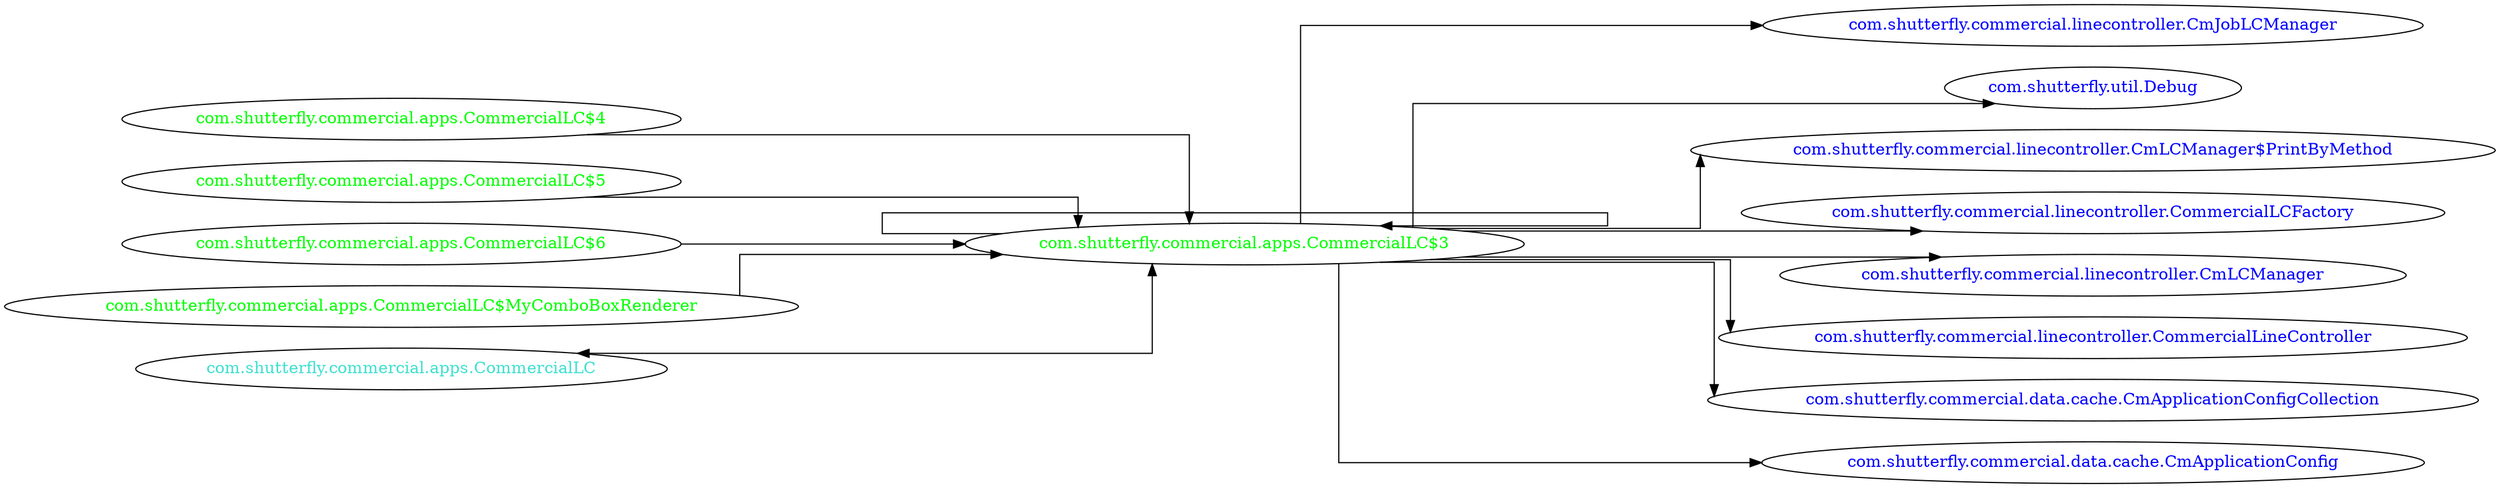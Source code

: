 digraph dependencyGraph {
 concentrate=true;
 ranksep="2.0";
 rankdir="LR"; 
 splines="ortho";
"com.shutterfly.commercial.apps.CommercialLC$3" [fontcolor="red"];
"com.shutterfly.commercial.linecontroller.CmJobLCManager" [ fontcolor="blue" ];
"com.shutterfly.commercial.apps.CommercialLC$3"->"com.shutterfly.commercial.linecontroller.CmJobLCManager";
"com.shutterfly.util.Debug" [ fontcolor="blue" ];
"com.shutterfly.commercial.apps.CommercialLC$3"->"com.shutterfly.util.Debug";
"com.shutterfly.commercial.linecontroller.CmLCManager$PrintByMethod" [ fontcolor="blue" ];
"com.shutterfly.commercial.apps.CommercialLC$3"->"com.shutterfly.commercial.linecontroller.CmLCManager$PrintByMethod";
"com.shutterfly.commercial.linecontroller.CommercialLCFactory" [ fontcolor="blue" ];
"com.shutterfly.commercial.apps.CommercialLC$3"->"com.shutterfly.commercial.linecontroller.CommercialLCFactory";
"com.shutterfly.commercial.linecontroller.CmLCManager" [ fontcolor="blue" ];
"com.shutterfly.commercial.apps.CommercialLC$3"->"com.shutterfly.commercial.linecontroller.CmLCManager";
"com.shutterfly.commercial.linecontroller.CommercialLineController" [ fontcolor="blue" ];
"com.shutterfly.commercial.apps.CommercialLC$3"->"com.shutterfly.commercial.linecontroller.CommercialLineController";
"com.shutterfly.commercial.data.cache.CmApplicationConfigCollection" [ fontcolor="blue" ];
"com.shutterfly.commercial.apps.CommercialLC$3"->"com.shutterfly.commercial.data.cache.CmApplicationConfigCollection";
"com.shutterfly.commercial.data.cache.CmApplicationConfig" [ fontcolor="blue" ];
"com.shutterfly.commercial.apps.CommercialLC$3"->"com.shutterfly.commercial.data.cache.CmApplicationConfig";
"com.shutterfly.commercial.apps.CommercialLC$3" [ fontcolor="green" ];
"com.shutterfly.commercial.apps.CommercialLC$3"->"com.shutterfly.commercial.apps.CommercialLC$3";
"com.shutterfly.commercial.apps.CommercialLC$4" [ fontcolor="green" ];
"com.shutterfly.commercial.apps.CommercialLC$4"->"com.shutterfly.commercial.apps.CommercialLC$3";
"com.shutterfly.commercial.apps.CommercialLC$5" [ fontcolor="green" ];
"com.shutterfly.commercial.apps.CommercialLC$5"->"com.shutterfly.commercial.apps.CommercialLC$3";
"com.shutterfly.commercial.apps.CommercialLC$6" [ fontcolor="green" ];
"com.shutterfly.commercial.apps.CommercialLC$6"->"com.shutterfly.commercial.apps.CommercialLC$3";
"com.shutterfly.commercial.apps.CommercialLC$MyComboBoxRenderer" [ fontcolor="green" ];
"com.shutterfly.commercial.apps.CommercialLC$MyComboBoxRenderer"->"com.shutterfly.commercial.apps.CommercialLC$3";
"com.shutterfly.commercial.apps.CommercialLC" [ fontcolor="turquoise" ];
"com.shutterfly.commercial.apps.CommercialLC"->"com.shutterfly.commercial.apps.CommercialLC$3" [dir=both];
}